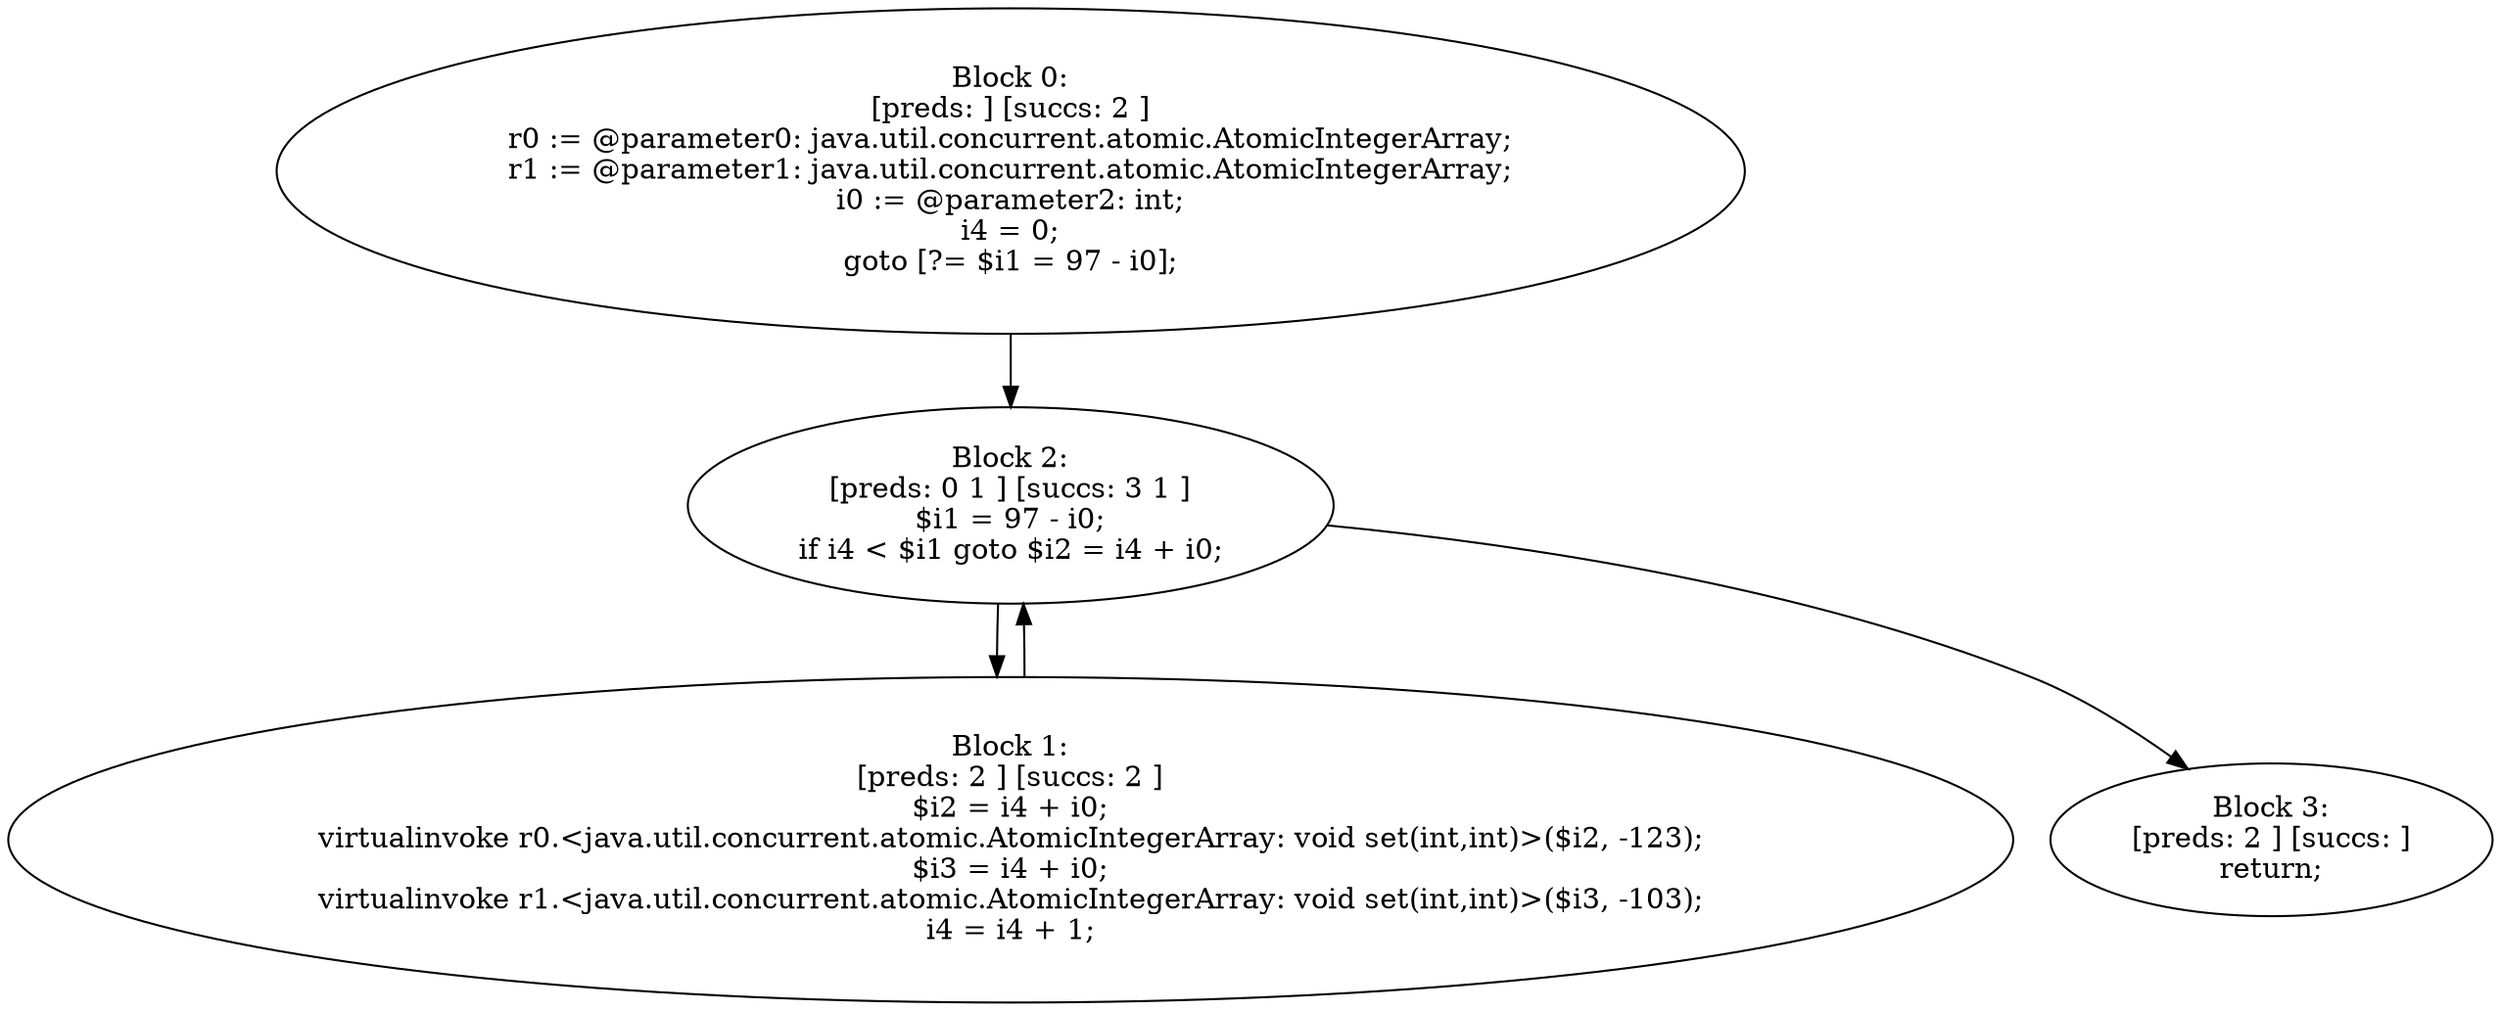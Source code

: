 digraph "unitGraph" {
    "Block 0:
[preds: ] [succs: 2 ]
r0 := @parameter0: java.util.concurrent.atomic.AtomicIntegerArray;
r1 := @parameter1: java.util.concurrent.atomic.AtomicIntegerArray;
i0 := @parameter2: int;
i4 = 0;
goto [?= $i1 = 97 - i0];
"
    "Block 1:
[preds: 2 ] [succs: 2 ]
$i2 = i4 + i0;
virtualinvoke r0.<java.util.concurrent.atomic.AtomicIntegerArray: void set(int,int)>($i2, -123);
$i3 = i4 + i0;
virtualinvoke r1.<java.util.concurrent.atomic.AtomicIntegerArray: void set(int,int)>($i3, -103);
i4 = i4 + 1;
"
    "Block 2:
[preds: 0 1 ] [succs: 3 1 ]
$i1 = 97 - i0;
if i4 < $i1 goto $i2 = i4 + i0;
"
    "Block 3:
[preds: 2 ] [succs: ]
return;
"
    "Block 0:
[preds: ] [succs: 2 ]
r0 := @parameter0: java.util.concurrent.atomic.AtomicIntegerArray;
r1 := @parameter1: java.util.concurrent.atomic.AtomicIntegerArray;
i0 := @parameter2: int;
i4 = 0;
goto [?= $i1 = 97 - i0];
"->"Block 2:
[preds: 0 1 ] [succs: 3 1 ]
$i1 = 97 - i0;
if i4 < $i1 goto $i2 = i4 + i0;
";
    "Block 1:
[preds: 2 ] [succs: 2 ]
$i2 = i4 + i0;
virtualinvoke r0.<java.util.concurrent.atomic.AtomicIntegerArray: void set(int,int)>($i2, -123);
$i3 = i4 + i0;
virtualinvoke r1.<java.util.concurrent.atomic.AtomicIntegerArray: void set(int,int)>($i3, -103);
i4 = i4 + 1;
"->"Block 2:
[preds: 0 1 ] [succs: 3 1 ]
$i1 = 97 - i0;
if i4 < $i1 goto $i2 = i4 + i0;
";
    "Block 2:
[preds: 0 1 ] [succs: 3 1 ]
$i1 = 97 - i0;
if i4 < $i1 goto $i2 = i4 + i0;
"->"Block 3:
[preds: 2 ] [succs: ]
return;
";
    "Block 2:
[preds: 0 1 ] [succs: 3 1 ]
$i1 = 97 - i0;
if i4 < $i1 goto $i2 = i4 + i0;
"->"Block 1:
[preds: 2 ] [succs: 2 ]
$i2 = i4 + i0;
virtualinvoke r0.<java.util.concurrent.atomic.AtomicIntegerArray: void set(int,int)>($i2, -123);
$i3 = i4 + i0;
virtualinvoke r1.<java.util.concurrent.atomic.AtomicIntegerArray: void set(int,int)>($i3, -103);
i4 = i4 + 1;
";
}
